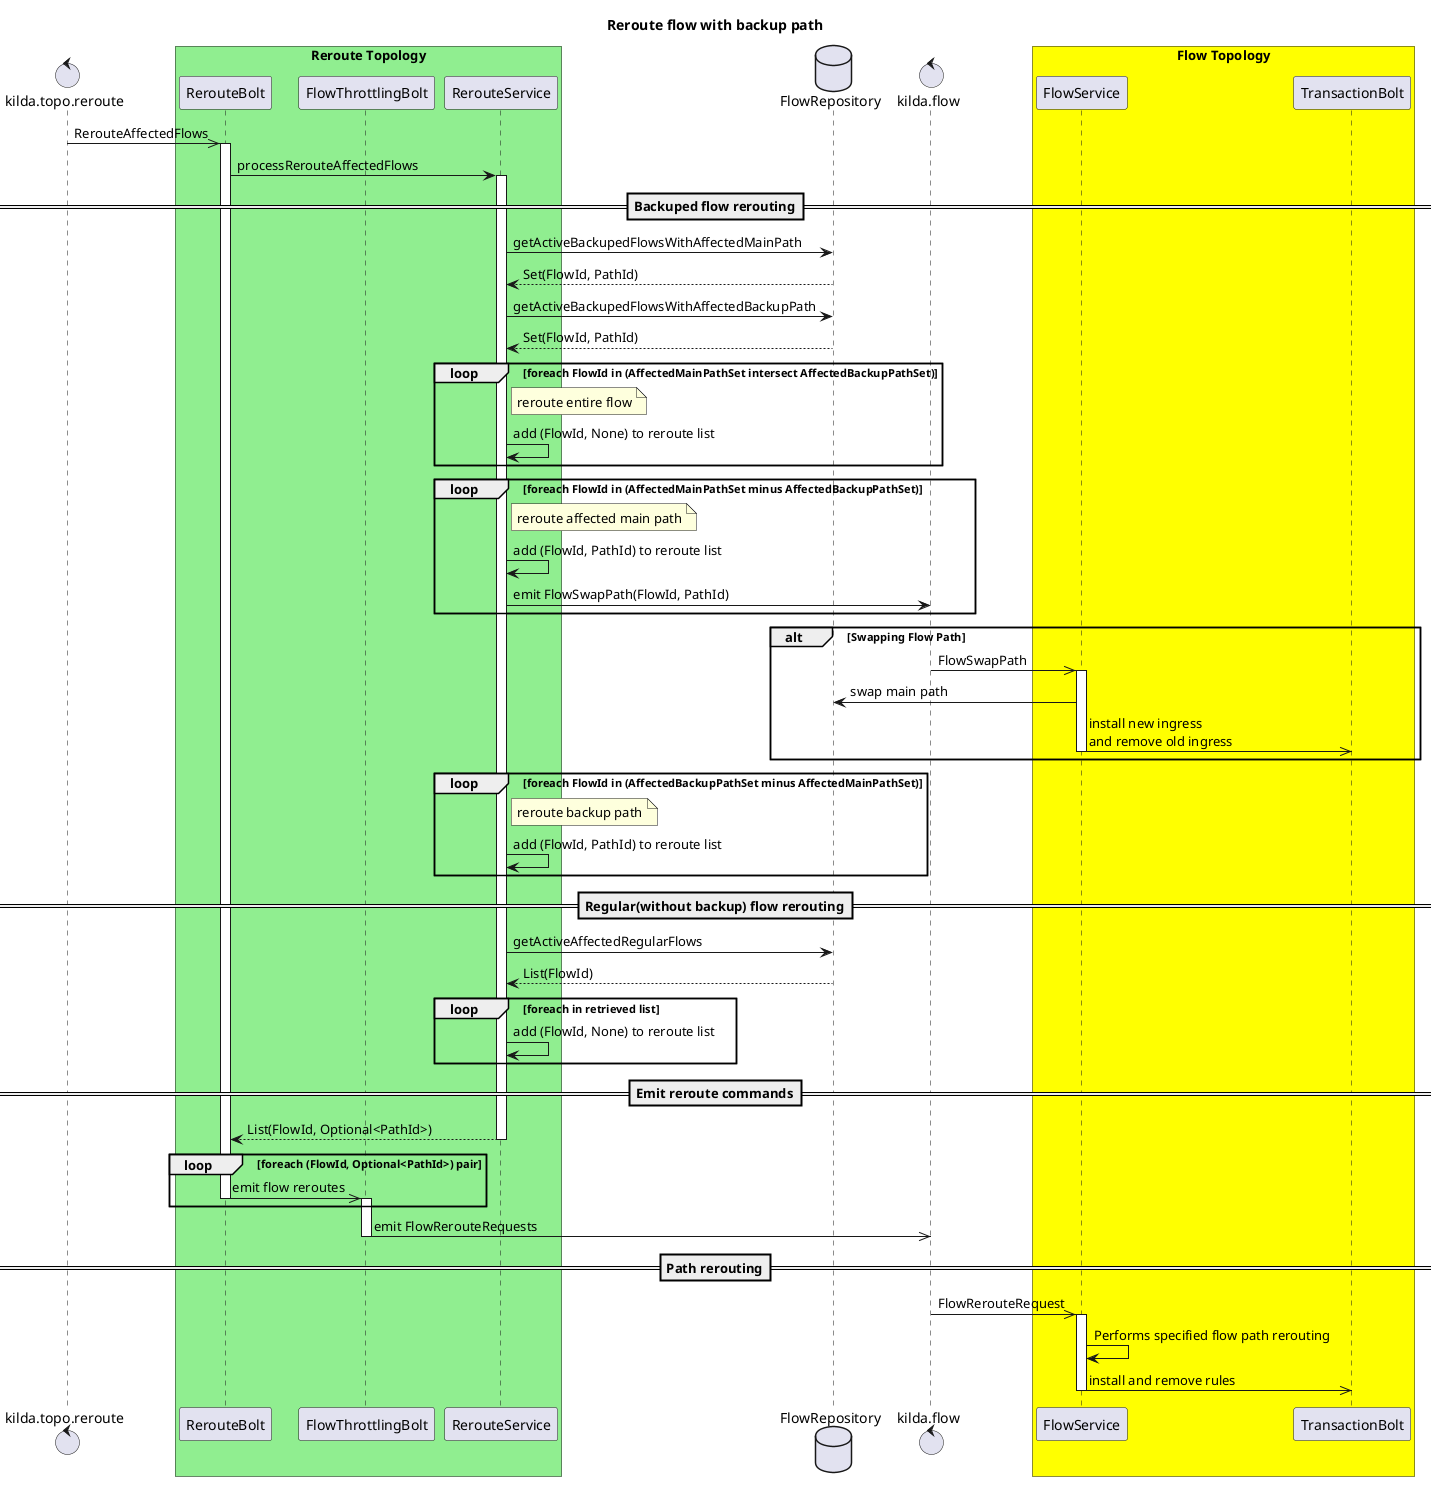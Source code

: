 @startuml
title Reroute flow with backup path

control kilda.topo.reroute
box "Reroute Topology" #LightGreen
    participant RerouteBolt
    participant FlowThrottlingBolt
    participant RerouteService
end box
database FlowRepository
control kilda.flow
box "Flow Topology" #Yellow
    participant FlowService
    participant TransactionBolt
end box

kilda.topo.reroute ->> RerouteBolt: RerouteAffectedFlows
activate RerouteBolt
RerouteBolt -> RerouteService: processRerouteAffectedFlows
activate RerouteService

==Backuped flow rerouting==
RerouteService -> FlowRepository: getActiveBackupedFlowsWithAffectedMainPath
FlowRepository --> RerouteService: Set(FlowId, PathId)
RerouteService -> FlowRepository: getActiveBackupedFlowsWithAffectedBackupPath
FlowRepository --> RerouteService: Set(FlowId, PathId)

loop foreach FlowId in (AffectedMainPathSet intersect AffectedBackupPathSet)
    note right of RerouteService: reroute entire flow
    RerouteService -> RerouteService: add (FlowId, None) to reroute list
end

loop foreach FlowId in (AffectedMainPathSet minus AffectedBackupPathSet)
    note right of RerouteService: reroute affected main path
    RerouteService -> RerouteService: add (FlowId, PathId) to reroute list
    RerouteService -> kilda.flow: emit FlowSwapPath(FlowId, PathId)
end

alt Swapping Flow Path
    kilda.flow ->> FlowService: FlowSwapPath
    activate FlowService
    FlowService -> FlowRepository: swap main path
    FlowService ->> TransactionBolt: install new ingress\nand remove old ingress
    deactivate FlowService
end

loop foreach FlowId in (AffectedBackupPathSet minus AffectedMainPathSet)
    note right of RerouteService: reroute backup path
    RerouteService -> RerouteService: add (FlowId, PathId) to reroute list
end

==Regular(without backup) flow rerouting==
RerouteService -> FlowRepository: getActiveAffectedRegularFlows
FlowRepository --> RerouteService: List(FlowId)
loop foreach in retrieved list
    RerouteService -> RerouteService: add (FlowId, None) to reroute list
end

==Emit reroute commands==
RerouteService --> RerouteBolt: List(FlowId, Optional<PathId>)
deactivate RerouteService

loop foreach (FlowId, Optional<PathId>) pair
    RerouteBolt ->> FlowThrottlingBolt: emit flow reroutes
    deactivate RerouteBolt
    activate FlowThrottlingBolt
end
FlowThrottlingBolt ->> kilda.flow: emit FlowRerouteRequests
deactivate FlowThrottlingBolt

==Path rerouting==
kilda.flow ->> FlowService: FlowRerouteRequest
activate FlowService
FlowService -> FlowService: Performs specified flow path rerouting
FlowService ->> TransactionBolt: install and remove rules
deactivate FlowService

@enduml
